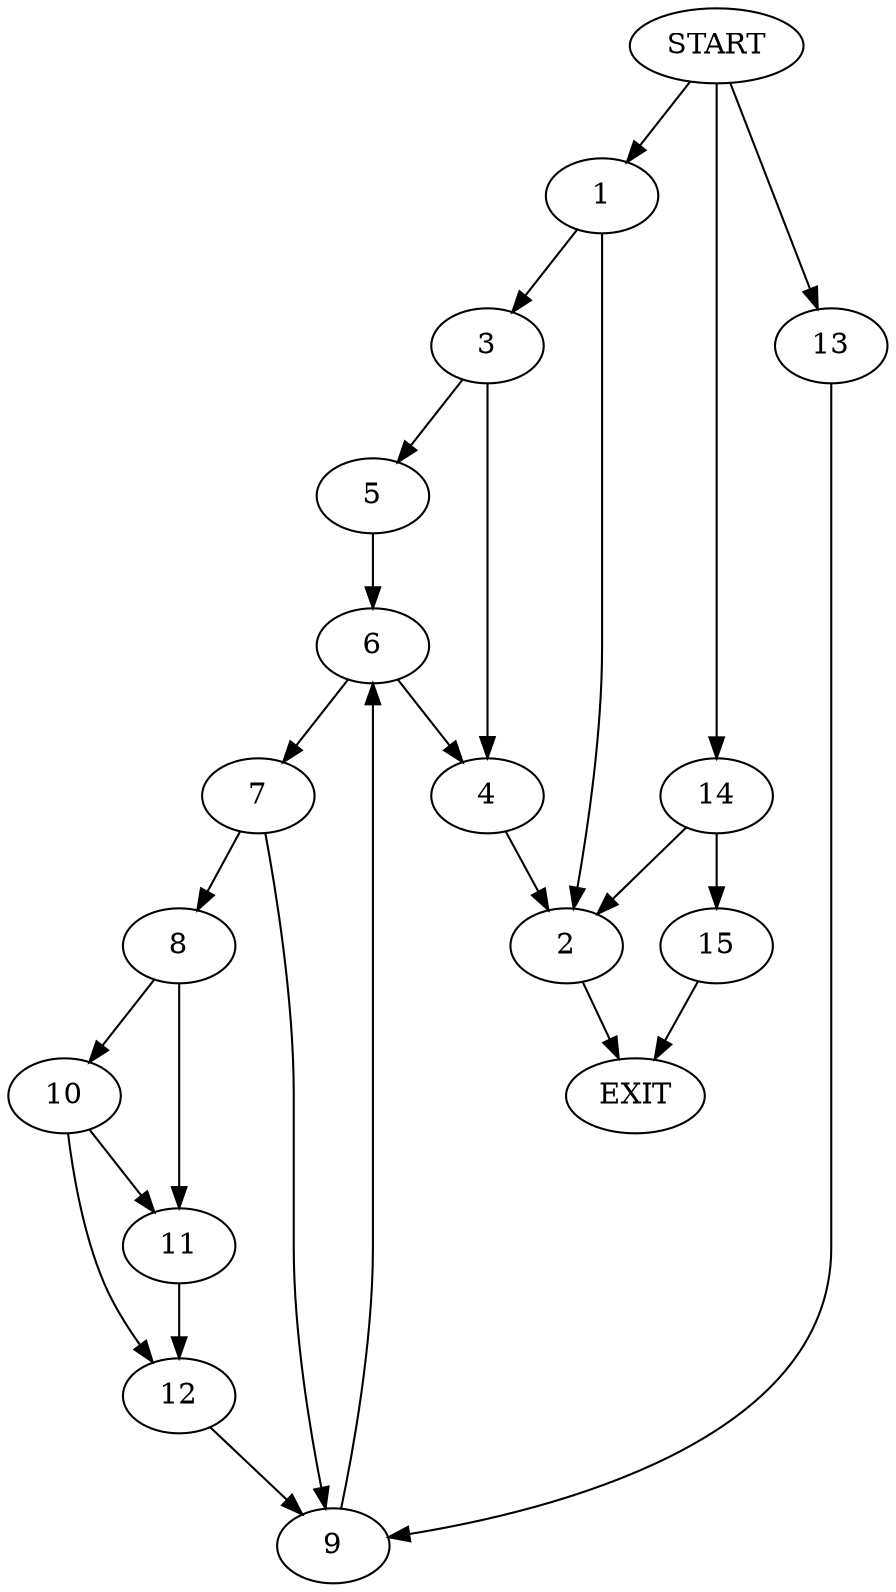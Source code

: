 digraph {
0 [label="START"]
16 [label="EXIT"]
0 -> 1
1 -> 2
1 -> 3
3 -> 4
3 -> 5
2 -> 16
5 -> 6
4 -> 2
6 -> 7
6 -> 4
7 -> 8
7 -> 9
8 -> 10
8 -> 11
9 -> 6
10 -> 11
10 -> 12
11 -> 12
12 -> 9
0 -> 13
13 -> 9
0 -> 14
14 -> 2
14 -> 15
15 -> 16
}
